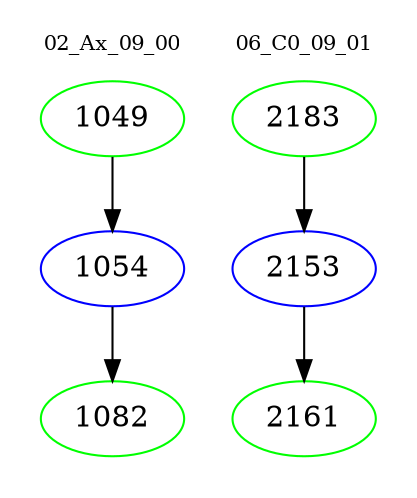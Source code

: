 digraph{
subgraph cluster_0 {
color = white
label = "02_Ax_09_00";
fontsize=10;
T0_1049 [label="1049", color="green"]
T0_1049 -> T0_1054 [color="black"]
T0_1054 [label="1054", color="blue"]
T0_1054 -> T0_1082 [color="black"]
T0_1082 [label="1082", color="green"]
}
subgraph cluster_1 {
color = white
label = "06_C0_09_01";
fontsize=10;
T1_2183 [label="2183", color="green"]
T1_2183 -> T1_2153 [color="black"]
T1_2153 [label="2153", color="blue"]
T1_2153 -> T1_2161 [color="black"]
T1_2161 [label="2161", color="green"]
}
}
